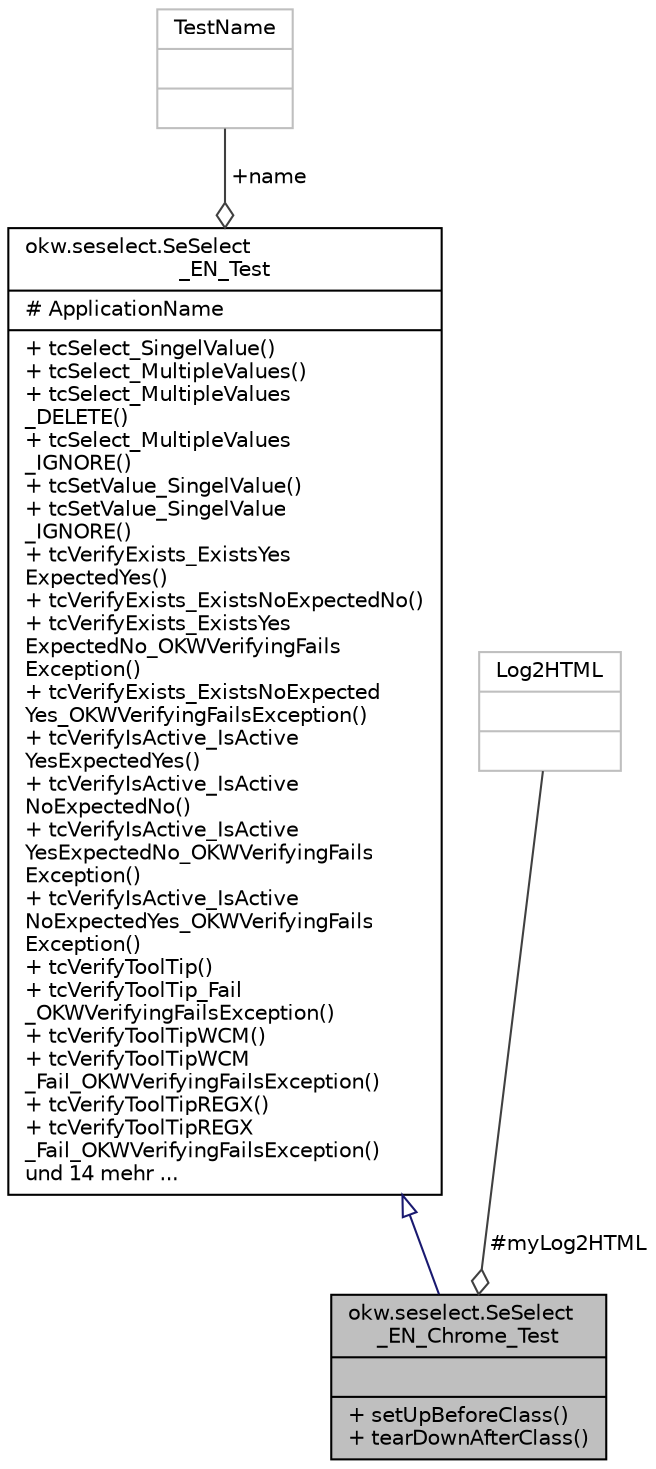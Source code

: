 digraph "okw.seselect.SeSelect_EN_Chrome_Test"
{
 // INTERACTIVE_SVG=YES
 // LATEX_PDF_SIZE
  edge [fontname="Helvetica",fontsize="10",labelfontname="Helvetica",labelfontsize="10"];
  node [fontname="Helvetica",fontsize="10",shape=record];
  Node1 [label="{okw.seselect.SeSelect\l_EN_Chrome_Test\n||+ setUpBeforeClass()\l+ tearDownAfterClass()\l}",height=0.2,width=0.4,color="black", fillcolor="grey75", style="filled", fontcolor="black",tooltip=" "];
  Node2 -> Node1 [dir="back",color="midnightblue",fontsize="10",style="solid",arrowtail="onormal",fontname="Helvetica"];
  Node2 [label="{okw.seselect.SeSelect\l_EN_Test\n|# ApplicationName\l|+ tcSelect_SingelValue()\l+ tcSelect_MultipleValues()\l+ tcSelect_MultipleValues\l_DELETE()\l+ tcSelect_MultipleValues\l_IGNORE()\l+ tcSetValue_SingelValue()\l+ tcSetValue_SingelValue\l_IGNORE()\l+ tcVerifyExists_ExistsYes\lExpectedYes()\l+ tcVerifyExists_ExistsNoExpectedNo()\l+ tcVerifyExists_ExistsYes\lExpectedNo_OKWVerifyingFails\lException()\l+ tcVerifyExists_ExistsNoExpected\lYes_OKWVerifyingFailsException()\l+ tcVerifyIsActive_IsActive\lYesExpectedYes()\l+ tcVerifyIsActive_IsActive\lNoExpectedNo()\l+ tcVerifyIsActive_IsActive\lYesExpectedNo_OKWVerifyingFails\lException()\l+ tcVerifyIsActive_IsActive\lNoExpectedYes_OKWVerifyingFails\lException()\l+ tcVerifyToolTip()\l+ tcVerifyToolTip_Fail\l_OKWVerifyingFailsException()\l+ tcVerifyToolTipWCM()\l+ tcVerifyToolTipWCM\l_Fail_OKWVerifyingFailsException()\l+ tcVerifyToolTipREGX()\l+ tcVerifyToolTipREGX\l_Fail_OKWVerifyingFailsException()\lund 14 mehr ...\l}",height=0.2,width=0.4,color="black", fillcolor="white", style="filled",URL="$classokw_1_1seselect_1_1_se_select___e_n___test.html",tooltip=" "];
  Node3 -> Node2 [color="grey25",fontsize="10",style="solid",label=" +name" ,arrowhead="odiamond",fontname="Helvetica"];
  Node3 [label="{TestName\n||}",height=0.2,width=0.4,color="grey75", fillcolor="white", style="filled",tooltip=" "];
  Node4 -> Node1 [color="grey25",fontsize="10",style="solid",label=" #myLog2HTML" ,arrowhead="odiamond",fontname="Helvetica"];
  Node4 [label="{Log2HTML\n||}",height=0.2,width=0.4,color="grey75", fillcolor="white", style="filled",tooltip=" "];
}

